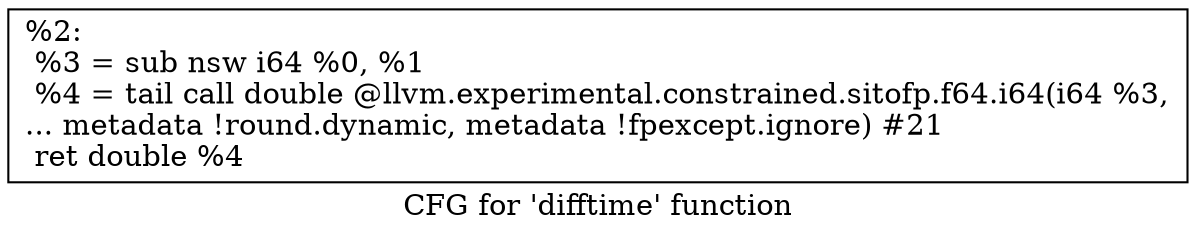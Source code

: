 digraph "CFG for 'difftime' function" {
	label="CFG for 'difftime' function";

	Node0x28a1210 [shape=record,label="{%2:\l  %3 = sub nsw i64 %0, %1\l  %4 = tail call double @llvm.experimental.constrained.sitofp.f64.i64(i64 %3,\l... metadata !round.dynamic, metadata !fpexcept.ignore) #21\l  ret double %4\l}"];
}
